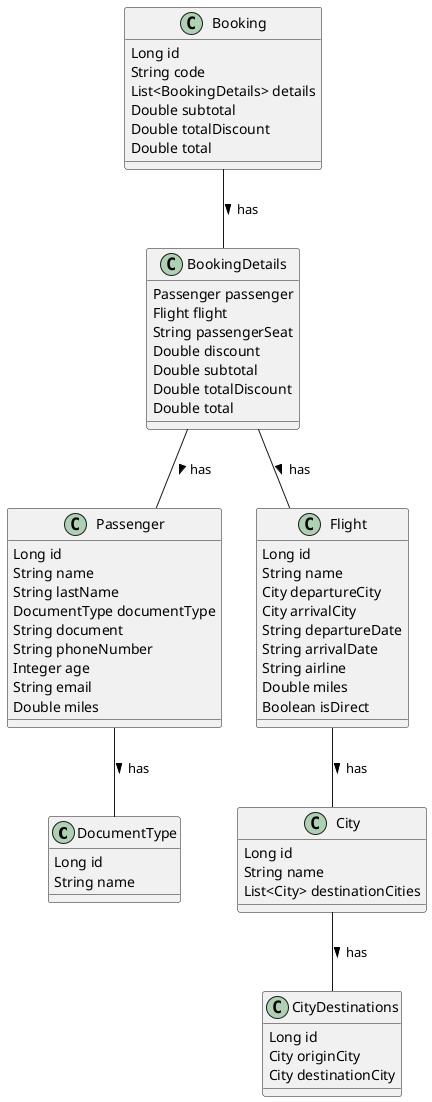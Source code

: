 @startuml

class DocumentType {
    Long id
    String name
}

class Passenger {
    Long id
    String name
    String lastName
    DocumentType documentType
    String document
    String phoneNumber
    Integer age
    String email
    Double miles
}

class City {
    Long id
    String name
    List<City> destinationCities
}

class CityDestinations {
    Long id
    City originCity
    City destinationCity
}

class Flight {
    Long id
    String name
    City departureCity
    City arrivalCity 
    String departureDate
    String arrivalDate
    String airline
    Double miles
    Boolean isDirect
}

class Booking {
    Long id
    String code
    List<BookingDetails> details
    Double subtotal
    Double totalDiscount
    Double total
}

class BookingDetails {
    Passenger passenger
    Flight flight
    String passengerSeat
    Double discount
    Double subtotal
    Double totalDiscount
    Double total
    
}

Passenger -- DocumentType: has >
City -- CityDestinations: has >
Booking -- BookingDetails: has >
BookingDetails -- Passenger: has >
BookingDetails -- Flight: has >
Flight -- City: has >





@enduml